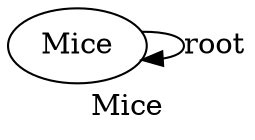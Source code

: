 digraph "Mice" {
label="Mice";
Mice1 [style=filled, fillcolor=white, label=Mice];
Mice1 -> Mice1  [label=root];
}
